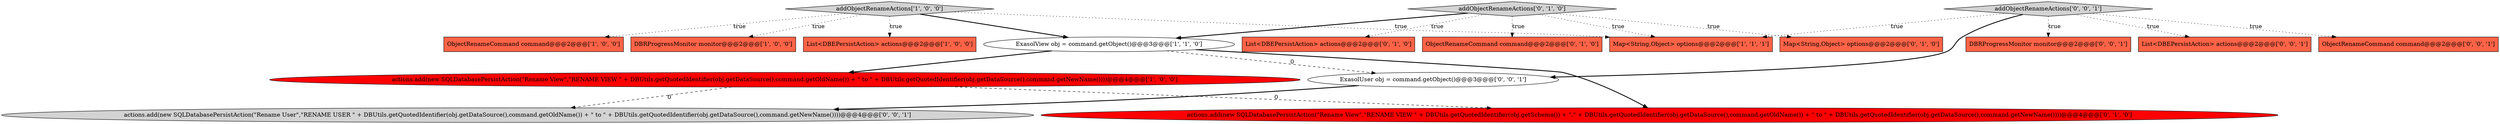digraph {
0 [style = filled, label = "actions.add(new SQLDatabasePersistAction(\"Rename View\",\"RENAME VIEW \" + DBUtils.getQuotedIdentifier(obj.getDataSource(),command.getOldName()) + \" to \" + DBUtils.getQuotedIdentifier(obj.getDataSource(),command.getNewName())))@@@4@@@['1', '0', '0']", fillcolor = red, shape = ellipse image = "AAA1AAABBB1BBB"];
2 [style = filled, label = "ExasolView obj = command.getObject()@@@3@@@['1', '1', '0']", fillcolor = white, shape = ellipse image = "AAA0AAABBB1BBB"];
16 [style = filled, label = "actions.add(new SQLDatabasePersistAction(\"Rename User\",\"RENAME USER \" + DBUtils.getQuotedIdentifier(obj.getDataSource(),command.getOldName()) + \" to \" + DBUtils.getQuotedIdentifier(obj.getDataSource(),command.getNewName())))@@@4@@@['0', '0', '1']", fillcolor = lightgray, shape = ellipse image = "AAA0AAABBB3BBB"];
7 [style = filled, label = "actions.add(new SQLDatabasePersistAction(\"Rename View\",\"RENAME VIEW \" + DBUtils.getQuotedIdentifier(obj.getSchema()) + \".\" + DBUtils.getQuotedIdentifier(obj.getDataSource(),command.getOldName()) + \" to \" + DBUtils.getQuotedIdentifier(obj.getDataSource(),command.getNewName())))@@@4@@@['0', '1', '0']", fillcolor = red, shape = ellipse image = "AAA1AAABBB2BBB"];
9 [style = filled, label = "Map<String,Object> options@@@2@@@['0', '1', '0']", fillcolor = tomato, shape = box image = "AAA0AAABBB2BBB"];
1 [style = filled, label = "ObjectRenameCommand command@@@2@@@['1', '0', '0']", fillcolor = tomato, shape = box image = "AAA0AAABBB1BBB"];
3 [style = filled, label = "addObjectRenameActions['1', '0', '0']", fillcolor = lightgray, shape = diamond image = "AAA0AAABBB1BBB"];
6 [style = filled, label = "Map<String,Object> options@@@2@@@['1', '1', '1']", fillcolor = tomato, shape = box image = "AAA0AAABBB1BBB"];
15 [style = filled, label = "ExasolUser obj = command.getObject()@@@3@@@['0', '0', '1']", fillcolor = white, shape = ellipse image = "AAA0AAABBB3BBB"];
11 [style = filled, label = "addObjectRenameActions['0', '1', '0']", fillcolor = lightgray, shape = diamond image = "AAA0AAABBB2BBB"];
12 [style = filled, label = "DBRProgressMonitor monitor@@@2@@@['0', '0', '1']", fillcolor = tomato, shape = box image = "AAA0AAABBB3BBB"];
10 [style = filled, label = "List<DBEPersistAction> actions@@@2@@@['0', '1', '0']", fillcolor = tomato, shape = box image = "AAA0AAABBB2BBB"];
13 [style = filled, label = "List<DBEPersistAction> actions@@@2@@@['0', '0', '1']", fillcolor = tomato, shape = box image = "AAA0AAABBB3BBB"];
14 [style = filled, label = "addObjectRenameActions['0', '0', '1']", fillcolor = lightgray, shape = diamond image = "AAA0AAABBB3BBB"];
17 [style = filled, label = "ObjectRenameCommand command@@@2@@@['0', '0', '1']", fillcolor = tomato, shape = box image = "AAA0AAABBB3BBB"];
8 [style = filled, label = "ObjectRenameCommand command@@@2@@@['0', '1', '0']", fillcolor = tomato, shape = box image = "AAA0AAABBB2BBB"];
5 [style = filled, label = "DBRProgressMonitor monitor@@@2@@@['1', '0', '0']", fillcolor = tomato, shape = box image = "AAA0AAABBB1BBB"];
4 [style = filled, label = "List<DBEPersistAction> actions@@@2@@@['1', '0', '0']", fillcolor = tomato, shape = box image = "AAA0AAABBB1BBB"];
14->12 [style = dotted, label="true"];
11->10 [style = dotted, label="true"];
0->16 [style = dashed, label="0"];
3->4 [style = dotted, label="true"];
11->9 [style = dotted, label="true"];
3->6 [style = dotted, label="true"];
15->16 [style = bold, label=""];
11->2 [style = bold, label=""];
14->13 [style = dotted, label="true"];
2->15 [style = dashed, label="0"];
14->17 [style = dotted, label="true"];
2->0 [style = bold, label=""];
3->5 [style = dotted, label="true"];
3->2 [style = bold, label=""];
11->6 [style = dotted, label="true"];
11->8 [style = dotted, label="true"];
14->15 [style = bold, label=""];
2->7 [style = bold, label=""];
0->7 [style = dashed, label="0"];
3->1 [style = dotted, label="true"];
14->6 [style = dotted, label="true"];
}
